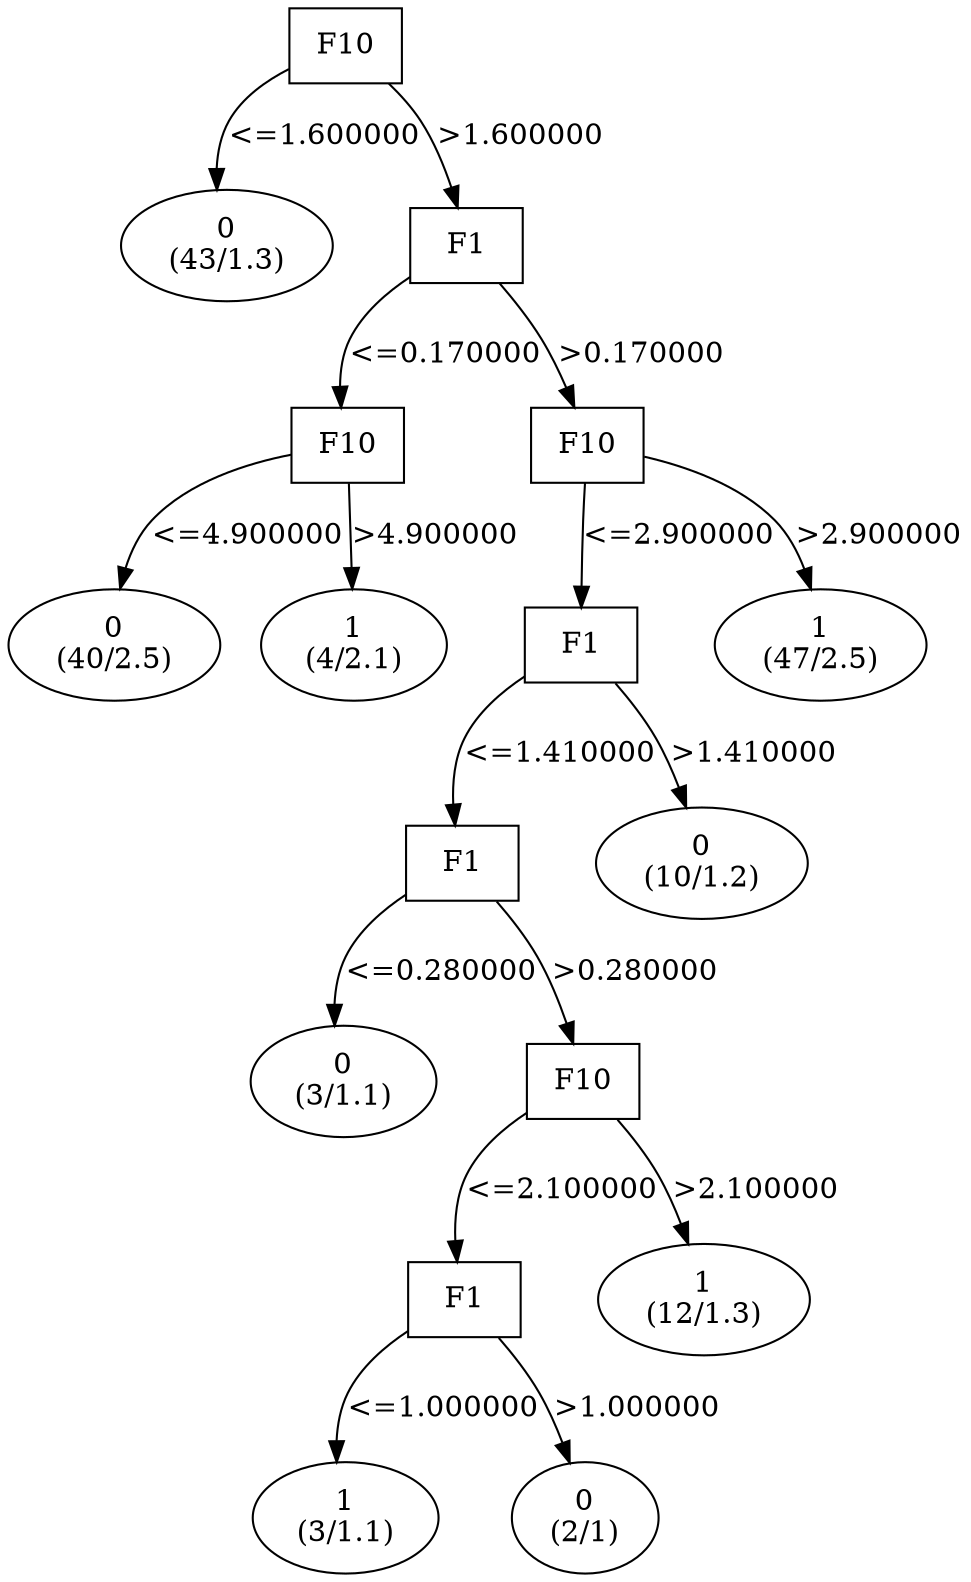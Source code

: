 digraph YaDT {
n0 [ shape=box, label="F10\n"]
n0 -> n1 [label="<=1.600000"]
n1 [ shape=ellipse, label="0\n(43/1.3)"]
n0 -> n2 [label=">1.600000"]
n2 [ shape=box, label="F1\n"]
n2 -> n3 [label="<=0.170000"]
n3 [ shape=box, label="F10\n"]
n3 -> n4 [label="<=4.900000"]
n4 [ shape=ellipse, label="0\n(40/2.5)"]
n3 -> n5 [label=">4.900000"]
n5 [ shape=ellipse, label="1\n(4/2.1)"]
n2 -> n7 [label=">0.170000"]
n7 [ shape=box, label="F10\n"]
n7 -> n8 [label="<=2.900000"]
n8 [ shape=box, label="F1\n"]
n8 -> n9 [label="<=1.410000"]
n9 [ shape=box, label="F1\n"]
n9 -> n10 [label="<=0.280000"]
n10 [ shape=ellipse, label="0\n(3/1.1)"]
n9 -> n11 [label=">0.280000"]
n11 [ shape=box, label="F10\n"]
n11 -> n12 [label="<=2.100000"]
n12 [ shape=box, label="F1\n"]
n12 -> n13 [label="<=1.000000"]
n13 [ shape=ellipse, label="1\n(3/1.1)"]
n12 -> n14 [label=">1.000000"]
n14 [ shape=ellipse, label="0\n(2/1)"]
n11 -> n16 [label=">2.100000"]
n16 [ shape=ellipse, label="1\n(12/1.3)"]
n8 -> n19 [label=">1.410000"]
n19 [ shape=ellipse, label="0\n(10/1.2)"]
n7 -> n21 [label=">2.900000"]
n21 [ shape=ellipse, label="1\n(47/2.5)"]
}
